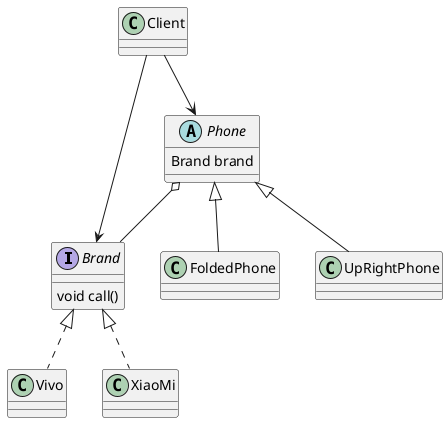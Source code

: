 @startuml

interface Brand
Brand : void call()

class Vivo
class XiaoMi
Brand <|.. Vivo
Brand <|.. XiaoMi

abstract class Phone
Phone : Brand brand
class FoldedPhone
class UpRightPhone
Phone <|-- FoldedPhone
Phone <|-- UpRightPhone
Phone o-- Brand

class Client
Client --> Phone
Client --> Brand
@enduml